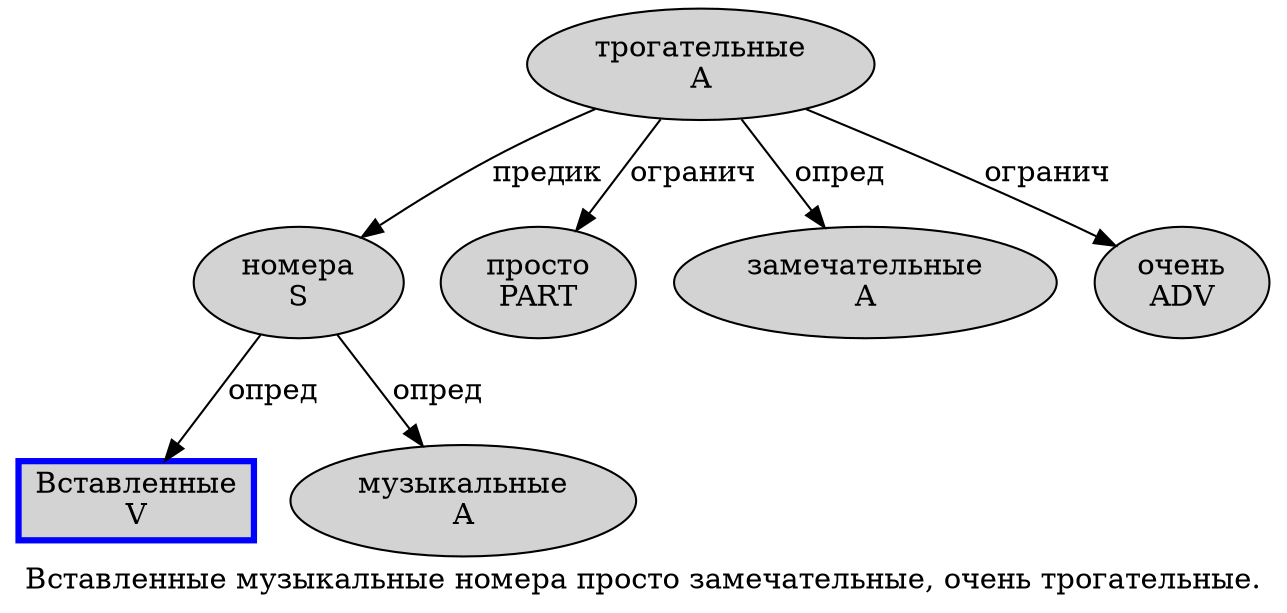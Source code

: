 digraph SENTENCE_1438 {
	graph [label="Вставленные музыкальные номера просто замечательные, очень трогательные."]
	node [style=filled]
		0 [label="Вставленные
V" color=blue fillcolor=lightgray penwidth=3 shape=box]
		1 [label="музыкальные
A" color="" fillcolor=lightgray penwidth=1 shape=ellipse]
		2 [label="номера
S" color="" fillcolor=lightgray penwidth=1 shape=ellipse]
		3 [label="просто
PART" color="" fillcolor=lightgray penwidth=1 shape=ellipse]
		4 [label="замечательные
A" color="" fillcolor=lightgray penwidth=1 shape=ellipse]
		6 [label="очень
ADV" color="" fillcolor=lightgray penwidth=1 shape=ellipse]
		7 [label="трогательные
A" color="" fillcolor=lightgray penwidth=1 shape=ellipse]
			7 -> 2 [label="предик"]
			7 -> 3 [label="огранич"]
			7 -> 4 [label="опред"]
			7 -> 6 [label="огранич"]
			2 -> 0 [label="опред"]
			2 -> 1 [label="опред"]
}